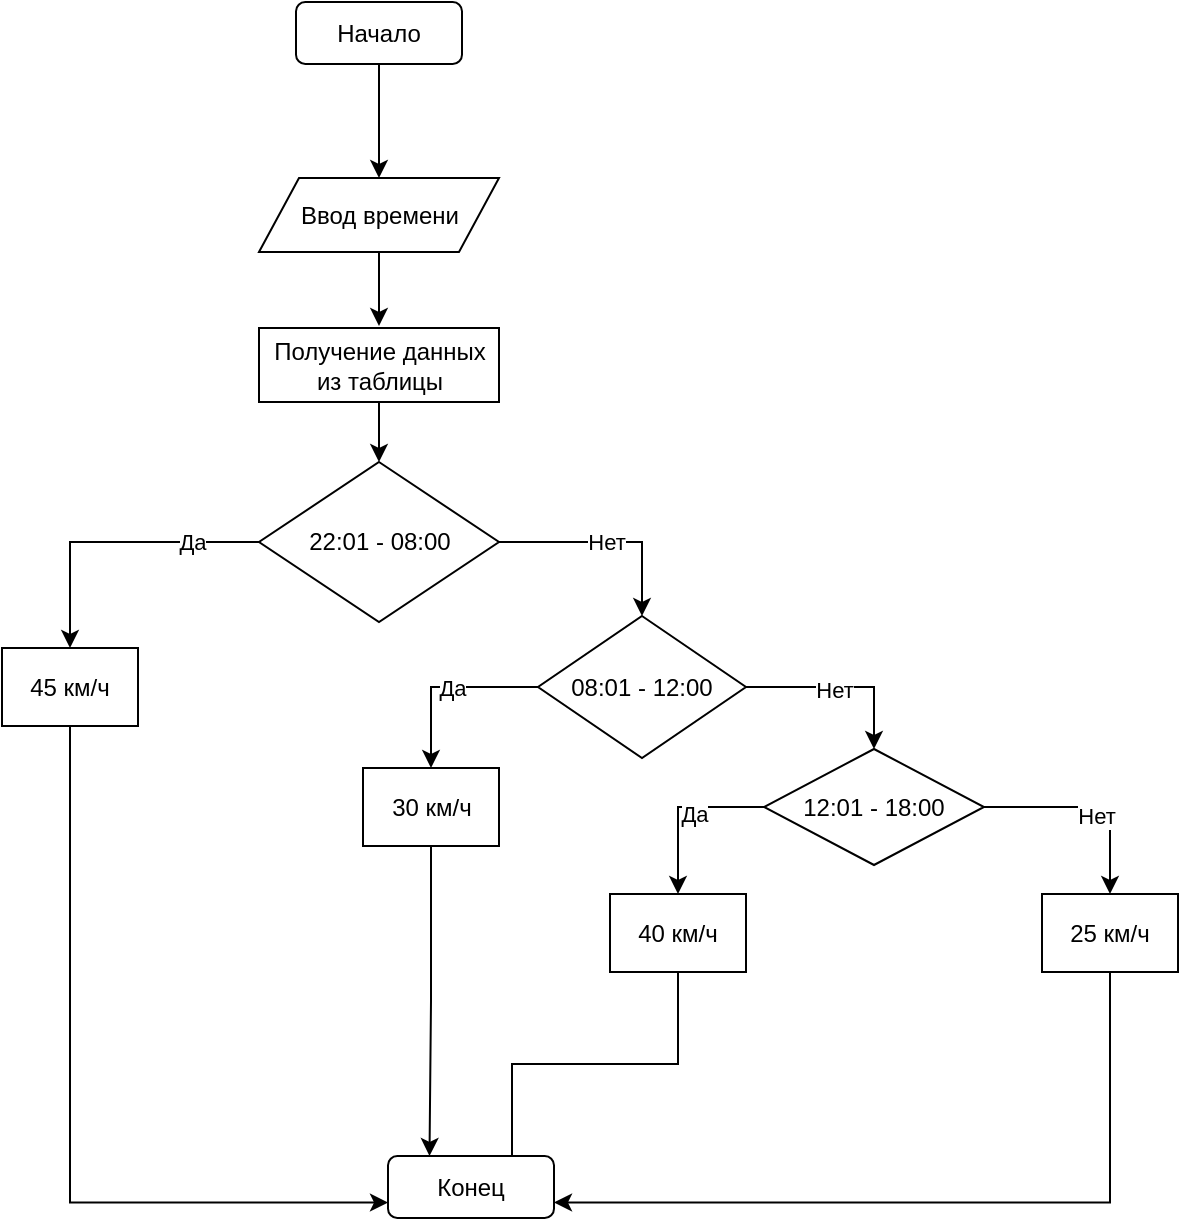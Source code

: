 <mxfile version="20.0.0" type="github">
  <diagram id="45rM8sMN5g3j6SiBBEul" name="Page-1">
    <mxGraphModel dx="1497" dy="798" grid="0" gridSize="10" guides="1" tooltips="1" connect="1" arrows="1" fold="1" page="0" pageScale="1" pageWidth="827" pageHeight="1169" math="0" shadow="0">
      <root>
        <mxCell id="0" />
        <mxCell id="1" parent="0" />
        <mxCell id="u-DpQbufUt4ZpwQhtz_X-3" style="edgeStyle=orthogonalEdgeStyle;rounded=0;orthogonalLoop=1;jettySize=auto;html=1;exitX=0.5;exitY=1;exitDx=0;exitDy=0;entryX=0.5;entryY=0;entryDx=0;entryDy=0;" edge="1" parent="1" source="u-DpQbufUt4ZpwQhtz_X-1" target="u-DpQbufUt4ZpwQhtz_X-2">
          <mxGeometry relative="1" as="geometry" />
        </mxCell>
        <mxCell id="u-DpQbufUt4ZpwQhtz_X-1" value="Начало" style="rounded=1;whiteSpace=wrap;html=1;" vertex="1" parent="1">
          <mxGeometry x="397" y="84" width="83" height="31" as="geometry" />
        </mxCell>
        <mxCell id="u-DpQbufUt4ZpwQhtz_X-5" style="edgeStyle=orthogonalEdgeStyle;rounded=0;orthogonalLoop=1;jettySize=auto;html=1;exitX=0.5;exitY=1;exitDx=0;exitDy=0;entryX=0.5;entryY=0;entryDx=0;entryDy=0;" edge="1" parent="1" source="u-DpQbufUt4ZpwQhtz_X-2">
          <mxGeometry relative="1" as="geometry">
            <mxPoint x="438.5" y="246" as="targetPoint" />
          </mxGeometry>
        </mxCell>
        <mxCell id="u-DpQbufUt4ZpwQhtz_X-2" value="Ввод времени" style="shape=parallelogram;perimeter=parallelogramPerimeter;whiteSpace=wrap;html=1;fixedSize=1;" vertex="1" parent="1">
          <mxGeometry x="378.5" y="172" width="120" height="37" as="geometry" />
        </mxCell>
        <mxCell id="u-DpQbufUt4ZpwQhtz_X-18" style="edgeStyle=orthogonalEdgeStyle;rounded=0;orthogonalLoop=1;jettySize=auto;html=1;exitX=0.5;exitY=1;exitDx=0;exitDy=0;entryX=0.5;entryY=0;entryDx=0;entryDy=0;" edge="1" parent="1" source="u-DpQbufUt4ZpwQhtz_X-16" target="u-DpQbufUt4ZpwQhtz_X-17">
          <mxGeometry relative="1" as="geometry" />
        </mxCell>
        <mxCell id="u-DpQbufUt4ZpwQhtz_X-16" value="Получение данных из таблицы" style="rounded=0;whiteSpace=wrap;html=1;" vertex="1" parent="1">
          <mxGeometry x="378.5" y="247" width="120" height="37" as="geometry" />
        </mxCell>
        <mxCell id="u-DpQbufUt4ZpwQhtz_X-20" style="edgeStyle=orthogonalEdgeStyle;rounded=0;orthogonalLoop=1;jettySize=auto;html=1;exitX=0;exitY=0.5;exitDx=0;exitDy=0;entryX=0.5;entryY=0;entryDx=0;entryDy=0;" edge="1" parent="1" source="u-DpQbufUt4ZpwQhtz_X-17" target="u-DpQbufUt4ZpwQhtz_X-19">
          <mxGeometry relative="1" as="geometry" />
        </mxCell>
        <mxCell id="u-DpQbufUt4ZpwQhtz_X-21" value="Да" style="edgeLabel;html=1;align=center;verticalAlign=middle;resizable=0;points=[];" vertex="1" connectable="0" parent="u-DpQbufUt4ZpwQhtz_X-20">
          <mxGeometry x="-0.546" relative="1" as="geometry">
            <mxPoint as="offset" />
          </mxGeometry>
        </mxCell>
        <mxCell id="u-DpQbufUt4ZpwQhtz_X-23" style="edgeStyle=orthogonalEdgeStyle;rounded=0;orthogonalLoop=1;jettySize=auto;html=1;exitX=1;exitY=0.5;exitDx=0;exitDy=0;entryX=0.5;entryY=0;entryDx=0;entryDy=0;" edge="1" parent="1" source="u-DpQbufUt4ZpwQhtz_X-17" target="u-DpQbufUt4ZpwQhtz_X-22">
          <mxGeometry relative="1" as="geometry" />
        </mxCell>
        <mxCell id="u-DpQbufUt4ZpwQhtz_X-24" value="Нет" style="edgeLabel;html=1;align=center;verticalAlign=middle;resizable=0;points=[];" vertex="1" connectable="0" parent="u-DpQbufUt4ZpwQhtz_X-23">
          <mxGeometry x="-0.014" relative="1" as="geometry">
            <mxPoint as="offset" />
          </mxGeometry>
        </mxCell>
        <mxCell id="u-DpQbufUt4ZpwQhtz_X-17" value="22:01 - 08:00" style="rhombus;whiteSpace=wrap;html=1;" vertex="1" parent="1">
          <mxGeometry x="378.5" y="314" width="120" height="80" as="geometry" />
        </mxCell>
        <mxCell id="u-DpQbufUt4ZpwQhtz_X-40" style="edgeStyle=orthogonalEdgeStyle;rounded=0;orthogonalLoop=1;jettySize=auto;html=1;exitX=0.5;exitY=1;exitDx=0;exitDy=0;entryX=0;entryY=0.75;entryDx=0;entryDy=0;" edge="1" parent="1" source="u-DpQbufUt4ZpwQhtz_X-19" target="u-DpQbufUt4ZpwQhtz_X-39">
          <mxGeometry relative="1" as="geometry" />
        </mxCell>
        <mxCell id="u-DpQbufUt4ZpwQhtz_X-19" value="45 км/ч" style="rounded=0;whiteSpace=wrap;html=1;" vertex="1" parent="1">
          <mxGeometry x="250" y="407" width="68" height="39" as="geometry" />
        </mxCell>
        <mxCell id="u-DpQbufUt4ZpwQhtz_X-27" style="edgeStyle=orthogonalEdgeStyle;rounded=0;orthogonalLoop=1;jettySize=auto;html=1;exitX=0;exitY=0.5;exitDx=0;exitDy=0;" edge="1" parent="1" source="u-DpQbufUt4ZpwQhtz_X-22" target="u-DpQbufUt4ZpwQhtz_X-26">
          <mxGeometry relative="1" as="geometry" />
        </mxCell>
        <mxCell id="u-DpQbufUt4ZpwQhtz_X-28" value="Да" style="edgeLabel;html=1;align=center;verticalAlign=middle;resizable=0;points=[];" vertex="1" connectable="0" parent="u-DpQbufUt4ZpwQhtz_X-27">
          <mxGeometry x="-0.085" relative="1" as="geometry">
            <mxPoint as="offset" />
          </mxGeometry>
        </mxCell>
        <mxCell id="u-DpQbufUt4ZpwQhtz_X-30" style="edgeStyle=orthogonalEdgeStyle;rounded=0;orthogonalLoop=1;jettySize=auto;html=1;exitX=1;exitY=0.5;exitDx=0;exitDy=0;entryX=0.5;entryY=0;entryDx=0;entryDy=0;" edge="1" parent="1" source="u-DpQbufUt4ZpwQhtz_X-22" target="u-DpQbufUt4ZpwQhtz_X-29">
          <mxGeometry relative="1" as="geometry" />
        </mxCell>
        <mxCell id="u-DpQbufUt4ZpwQhtz_X-31" value="Нет" style="edgeLabel;html=1;align=center;verticalAlign=middle;resizable=0;points=[];" vertex="1" connectable="0" parent="u-DpQbufUt4ZpwQhtz_X-30">
          <mxGeometry x="-0.074" relative="1" as="geometry">
            <mxPoint y="1" as="offset" />
          </mxGeometry>
        </mxCell>
        <mxCell id="u-DpQbufUt4ZpwQhtz_X-22" value="08:01 - 12:00" style="rhombus;whiteSpace=wrap;html=1;" vertex="1" parent="1">
          <mxGeometry x="518" y="391" width="104" height="71" as="geometry" />
        </mxCell>
        <mxCell id="u-DpQbufUt4ZpwQhtz_X-41" style="edgeStyle=orthogonalEdgeStyle;rounded=0;orthogonalLoop=1;jettySize=auto;html=1;exitX=0.5;exitY=1;exitDx=0;exitDy=0;entryX=0.25;entryY=0;entryDx=0;entryDy=0;" edge="1" parent="1" source="u-DpQbufUt4ZpwQhtz_X-26" target="u-DpQbufUt4ZpwQhtz_X-39">
          <mxGeometry relative="1" as="geometry" />
        </mxCell>
        <mxCell id="u-DpQbufUt4ZpwQhtz_X-26" value="30 км/ч" style="rounded=0;whiteSpace=wrap;html=1;" vertex="1" parent="1">
          <mxGeometry x="430.5" y="467" width="68" height="39" as="geometry" />
        </mxCell>
        <mxCell id="u-DpQbufUt4ZpwQhtz_X-33" style="edgeStyle=orthogonalEdgeStyle;rounded=0;orthogonalLoop=1;jettySize=auto;html=1;exitX=0;exitY=0.5;exitDx=0;exitDy=0;entryX=0.5;entryY=0;entryDx=0;entryDy=0;" edge="1" parent="1" source="u-DpQbufUt4ZpwQhtz_X-29" target="u-DpQbufUt4ZpwQhtz_X-32">
          <mxGeometry relative="1" as="geometry" />
        </mxCell>
        <mxCell id="u-DpQbufUt4ZpwQhtz_X-34" value="Да" style="edgeLabel;html=1;align=center;verticalAlign=middle;resizable=0;points=[];" vertex="1" connectable="0" parent="u-DpQbufUt4ZpwQhtz_X-33">
          <mxGeometry x="-0.191" y="3" relative="1" as="geometry">
            <mxPoint as="offset" />
          </mxGeometry>
        </mxCell>
        <mxCell id="u-DpQbufUt4ZpwQhtz_X-37" style="edgeStyle=orthogonalEdgeStyle;rounded=0;orthogonalLoop=1;jettySize=auto;html=1;exitX=1;exitY=0.5;exitDx=0;exitDy=0;entryX=0.5;entryY=0;entryDx=0;entryDy=0;" edge="1" parent="1" source="u-DpQbufUt4ZpwQhtz_X-29" target="u-DpQbufUt4ZpwQhtz_X-36">
          <mxGeometry relative="1" as="geometry" />
        </mxCell>
        <mxCell id="u-DpQbufUt4ZpwQhtz_X-38" value="Нет" style="edgeLabel;html=1;align=center;verticalAlign=middle;resizable=0;points=[];" vertex="1" connectable="0" parent="u-DpQbufUt4ZpwQhtz_X-37">
          <mxGeometry x="0.052" y="-3" relative="1" as="geometry">
            <mxPoint y="1" as="offset" />
          </mxGeometry>
        </mxCell>
        <mxCell id="u-DpQbufUt4ZpwQhtz_X-29" value="12:01 - 18:00" style="rhombus;whiteSpace=wrap;html=1;" vertex="1" parent="1">
          <mxGeometry x="631" y="457.5" width="110" height="58" as="geometry" />
        </mxCell>
        <mxCell id="u-DpQbufUt4ZpwQhtz_X-42" style="edgeStyle=orthogonalEdgeStyle;rounded=0;orthogonalLoop=1;jettySize=auto;html=1;exitX=0.5;exitY=1;exitDx=0;exitDy=0;entryX=0.747;entryY=0.29;entryDx=0;entryDy=0;entryPerimeter=0;" edge="1" parent="1" source="u-DpQbufUt4ZpwQhtz_X-32" target="u-DpQbufUt4ZpwQhtz_X-39">
          <mxGeometry relative="1" as="geometry" />
        </mxCell>
        <mxCell id="u-DpQbufUt4ZpwQhtz_X-32" value="40 км/ч" style="rounded=0;whiteSpace=wrap;html=1;" vertex="1" parent="1">
          <mxGeometry x="554" y="530" width="68" height="39" as="geometry" />
        </mxCell>
        <mxCell id="u-DpQbufUt4ZpwQhtz_X-43" style="edgeStyle=orthogonalEdgeStyle;rounded=0;orthogonalLoop=1;jettySize=auto;html=1;exitX=0.5;exitY=1;exitDx=0;exitDy=0;entryX=1;entryY=0.75;entryDx=0;entryDy=0;" edge="1" parent="1" source="u-DpQbufUt4ZpwQhtz_X-36" target="u-DpQbufUt4ZpwQhtz_X-39">
          <mxGeometry relative="1" as="geometry" />
        </mxCell>
        <mxCell id="u-DpQbufUt4ZpwQhtz_X-36" value="25 км/ч" style="rounded=0;whiteSpace=wrap;html=1;" vertex="1" parent="1">
          <mxGeometry x="770" y="530" width="68" height="39" as="geometry" />
        </mxCell>
        <mxCell id="u-DpQbufUt4ZpwQhtz_X-39" value="Конец" style="rounded=1;whiteSpace=wrap;html=1;" vertex="1" parent="1">
          <mxGeometry x="443" y="661" width="83" height="31" as="geometry" />
        </mxCell>
      </root>
    </mxGraphModel>
  </diagram>
</mxfile>
